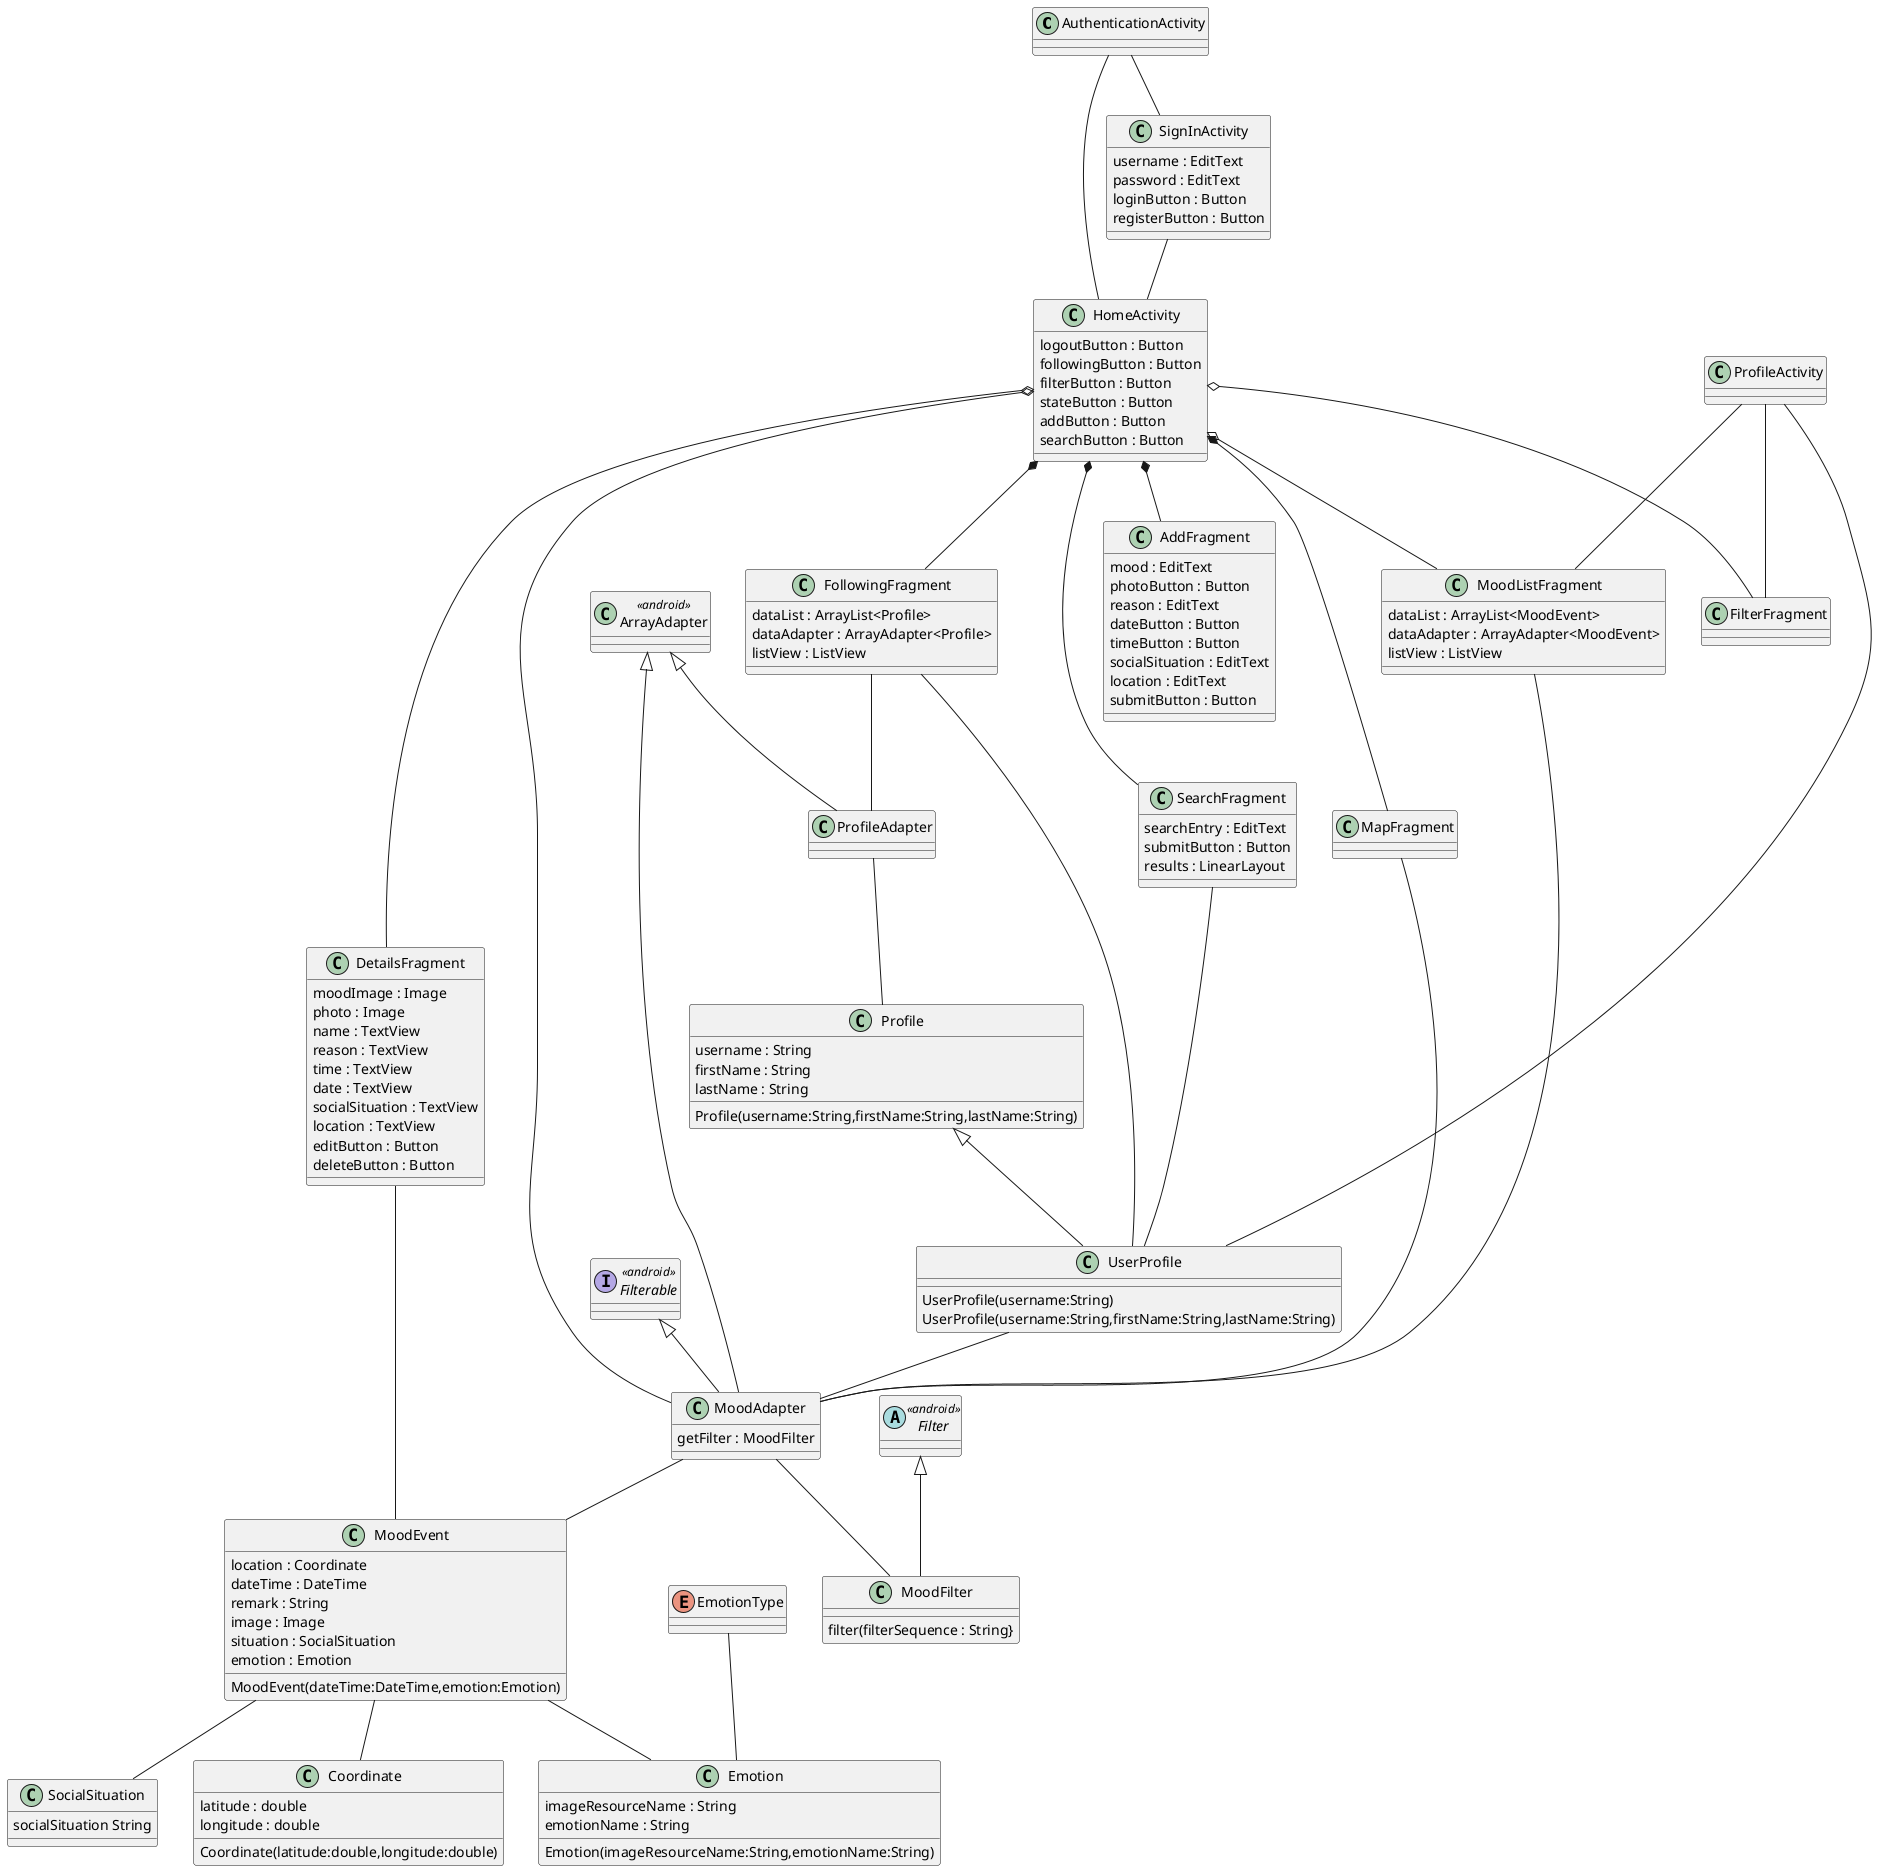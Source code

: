 @startuml

AuthenticationActivity -- SignInActivity
AuthenticationActivity -- HomeActivity
class AuthenticationActivity {
}

SignInActivity -- HomeActivity
class SignInActivity {
    username : EditText
    password : EditText
    loginButton : Button
    registerButton : Button
}

HomeActivity *-- MapFragment
HomeActivity o-- MoodListFragment
HomeActivity o-- MoodAdapter
HomeActivity *-- SearchFragment
HomeActivity *-- AddFragment
HomeActivity *-- FollowingFragment
HomeActivity o-- FilterFragment
HomeActivity o-- DetailsFragment
class HomeActivity{
    logoutButton : Button
    followingButton : Button
    filterButton : Button
    stateButton : Button
    addButton : Button
    searchButton : Button
}

ProfileActivity -- UserProfile
ProfileActivity -- MoodListFragment
ProfileActivity -- FilterFragment
class ProfileActivity

UserProfile -- MoodAdapter
class UserProfile {
    UserProfile(username:String)
    UserProfile(username:String,firstName:String,lastName:String)
}

MoodEvent -- Coordinate
MoodEvent -- Emotion
MoodEvent -- SocialSituation
class MoodEvent {
    location : Coordinate 
    dateTime : DateTime 
    remark : String 
    image : Image 
    situation : SocialSituation 
    emotion : Emotion
    MoodEvent(dateTime:DateTime,emotion:Emotion)
}

class Emotion {
    imageResourceName : String 
    emotionName : String 
    Emotion(imageResourceName:String,emotionName:String)
}

class SocialSituation {
    socialSituation String
}

class Coordinate {
    latitude : double
    longitude : double
    Coordinate(latitude:double,longitude:double)
}

MoodListFragment -- MoodAdapter
class MoodListFragment {
    dataList : ArrayList<MoodEvent> 
    dataAdapter : ArrayAdapter<MoodEvent> 
    listView : ListView 
}

MoodAdapter -- MoodFilter
MoodAdapter -- MoodEvent
class MoodAdapter {
    getFilter : MoodFilter
}

class MoodFilter {
    filter(filterSequence : String}
}

SearchFragment -- UserProfile
class SearchFragment {
    searchEntry : EditText 
    submitButton : Button 
    results : LinearLayout 
}

class AddFragment {
    mood : EditText
    photoButton : Button 
    reason : EditText 
    dateButton : Button 
    timeButton : Button 
    socialSituation : EditText 
    location : EditText 
    submitButton : Button 
}

DetailsFragment -- MoodEvent
class DetailsFragment {
    moodImage : Image 
    photo : Image 
    name : TextView 
    reason : TextView 
    time : TextView 
    date : TextView 
    socialSituation : TextView 
    location : TextView 
    editButton : Button 
    deleteButton : Button 
}

FollowingFragment -- UserProfile
FollowingFragment -- ProfileAdapter
class FollowingFragment {
    dataList : ArrayList<Profile> 
    dataAdapter : ArrayAdapter<Profile> 
    listView : ListView 
    
}

ProfileAdapter -- Profile
class ProfileAdapter

Profile <|-- UserProfile
class Profile {
    username : String
    firstName : String
    lastName : String
    Profile(username:String,firstName:String,lastName:String)
}

MapFragment -- MoodAdapter
class MapFragment {
}

abstract class Filter <<android>>

class FilterFragment

Filter <|-- MoodFilter
abstract class Filter <<android>> 

ArrayAdapter <|-- MoodAdapter
ArrayAdapter <|-- ProfileAdapter
class ArrayAdapter <<android>>

Filterable <|-- MoodAdapter
interface Filterable <<android>>

EmotionType -- Emotion
enum EmotionType


@enduml
